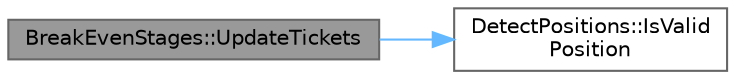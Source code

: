 digraph "BreakEvenStages::UpdateTickets"
{
 // LATEX_PDF_SIZE
  bgcolor="transparent";
  edge [fontname=Helvetica,fontsize=10,labelfontname=Helvetica,labelfontsize=10];
  node [fontname=Helvetica,fontsize=10,shape=box,height=0.2,width=0.4];
  rankdir="LR";
  Node1 [id="Node000001",label="BreakEvenStages::UpdateTickets",height=0.2,width=0.4,color="gray40", fillcolor="grey60", style="filled", fontcolor="black",tooltip="Updates the array of position tickets based on the current positions."];
  Node1 -> Node2 [id="edge1_Node000001_Node000002",color="steelblue1",style="solid",tooltip=" "];
  Node2 [id="Node000002",label="DetectPositions::IsValid\lPosition",height=0.2,width=0.4,color="grey40", fillcolor="white", style="filled",URL="$class_detect_positions.html#a1af3b4bf93b331021a6369963ee90a4a",tooltip="Checks if a position is valid."];
}
